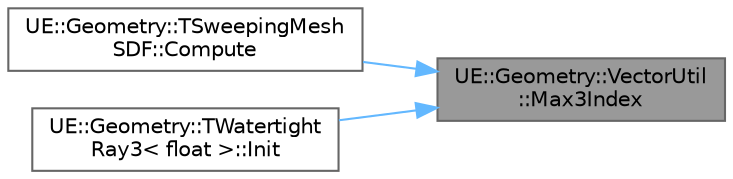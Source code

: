 digraph "UE::Geometry::VectorUtil::Max3Index"
{
 // INTERACTIVE_SVG=YES
 // LATEX_PDF_SIZE
  bgcolor="transparent";
  edge [fontname=Helvetica,fontsize=10,labelfontname=Helvetica,labelfontsize=10];
  node [fontname=Helvetica,fontsize=10,shape=box,height=0.2,width=0.4];
  rankdir="RL";
  Node1 [id="Node000001",label="UE::Geometry::VectorUtil\l::Max3Index",height=0.2,width=0.4,color="gray40", fillcolor="grey60", style="filled", fontcolor="black",tooltip=" "];
  Node1 -> Node2 [id="edge1_Node000001_Node000002",dir="back",color="steelblue1",style="solid",tooltip=" "];
  Node2 [id="Node000002",label="UE::Geometry::TSweepingMesh\lSDF::Compute",height=0.2,width=0.4,color="grey40", fillcolor="white", style="filled",URL="$dc/d4d/classUE_1_1Geometry_1_1TSweepingMeshSDF.html#a105ca0c0f2e59af9dd59e5c67c066f3e",tooltip="Compute the SDF enclosing the given bounds, with a 'safe' buffer zone."];
  Node1 -> Node3 [id="edge2_Node000001_Node000003",dir="back",color="steelblue1",style="solid",tooltip=" "];
  Node3 [id="Node000003",label="UE::Geometry::TWatertight\lRay3\< float \>::Init",height=0.2,width=0.4,color="grey40", fillcolor="white", style="filled",URL="$d6/d2d/structUE_1_1Geometry_1_1TWatertightRay3.html#a0df0c42b456c5d2da7efdc127913e425",tooltip=" "];
}
